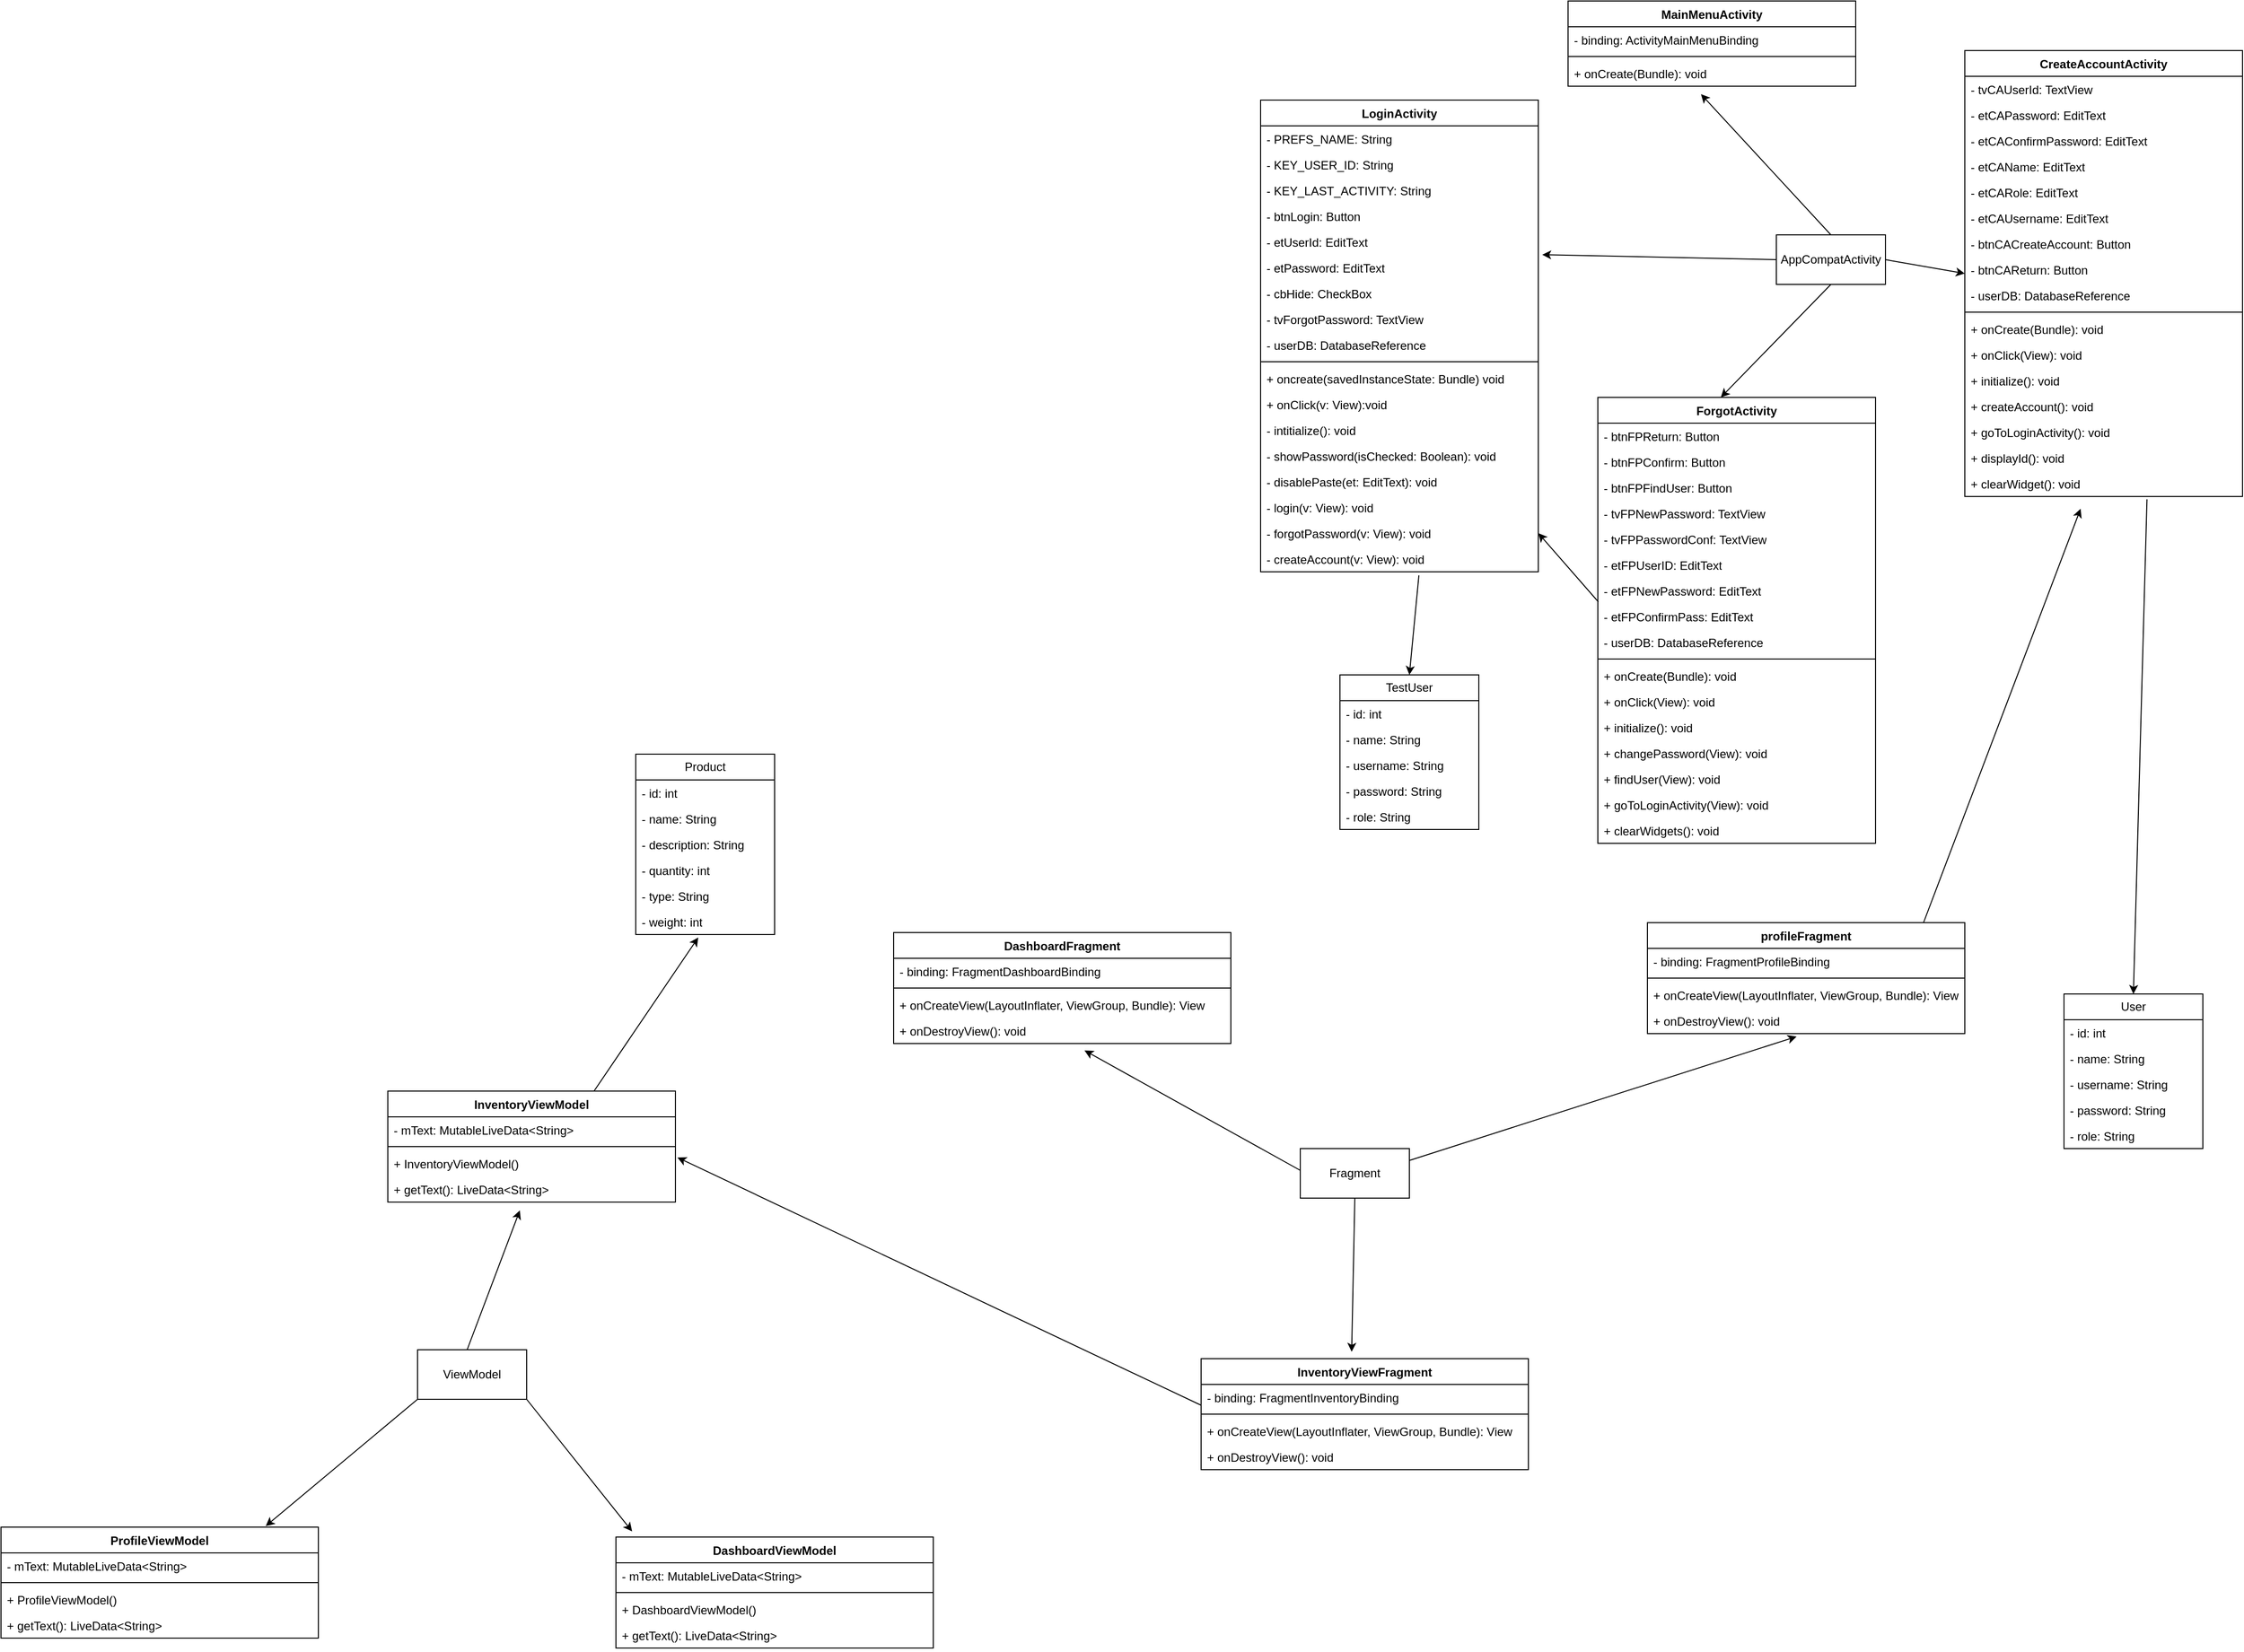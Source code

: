 <mxfile version="26.0.16">
  <diagram id="C5RBs43oDa-KdzZeNtuy" name="Page-1">
    <mxGraphModel dx="1249" dy="621" grid="1" gridSize="10" guides="1" tooltips="1" connect="1" arrows="1" fold="1" page="1" pageScale="1" pageWidth="1200" pageHeight="1920" math="0" shadow="0">
      <root>
        <mxCell id="WIyWlLk6GJQsqaUBKTNV-0" />
        <mxCell id="WIyWlLk6GJQsqaUBKTNV-1" parent="WIyWlLk6GJQsqaUBKTNV-0" />
        <mxCell id="klV92cDpAmeumW1_fcVy-0" value="LoginActivity" style="swimlane;fontStyle=1;align=center;verticalAlign=top;childLayout=stackLayout;horizontal=1;startSize=26;horizontalStack=0;resizeParent=1;resizeParentMax=0;resizeLast=0;collapsible=1;marginBottom=0;whiteSpace=wrap;html=1;" parent="WIyWlLk6GJQsqaUBKTNV-1" vertex="1">
          <mxGeometry x="1370" y="130" width="280" height="476" as="geometry" />
        </mxCell>
        <mxCell id="klV92cDpAmeumW1_fcVy-1" value="- PREFS_NAME: String" style="text;strokeColor=none;fillColor=none;align=left;verticalAlign=top;spacingLeft=4;spacingRight=4;overflow=hidden;rotatable=0;points=[[0,0.5],[1,0.5]];portConstraint=eastwest;whiteSpace=wrap;html=1;" parent="klV92cDpAmeumW1_fcVy-0" vertex="1">
          <mxGeometry y="26" width="280" height="26" as="geometry" />
        </mxCell>
        <mxCell id="klV92cDpAmeumW1_fcVy-5" value="- KEY_USER_ID: String" style="text;strokeColor=none;fillColor=none;align=left;verticalAlign=top;spacingLeft=4;spacingRight=4;overflow=hidden;rotatable=0;points=[[0,0.5],[1,0.5]];portConstraint=eastwest;whiteSpace=wrap;html=1;" parent="klV92cDpAmeumW1_fcVy-0" vertex="1">
          <mxGeometry y="52" width="280" height="26" as="geometry" />
        </mxCell>
        <mxCell id="klV92cDpAmeumW1_fcVy-6" value="- KEY_&lt;span style=&quot;color: rgba(0, 0, 0, 0); font-family: monospace; font-size: 0px; text-wrap-mode: nowrap;&quot;&gt;%3CmxGraphModel%3E%3Croot%3E%3CmxCell%20id%3D%220%22%2F%3E%3CmxCell%20id%3D%221%22%20parent%3D%220%22%2F%3E%3CmxCell%20id%3D%222%22%20value%3D%22-%20PREFS_NAME%3A%20String%22%20style%3D%22text%3BstrokeColor%3Dnone%3BfillColor%3Dnone%3Balign%3Dleft%3BverticalAlign%3Dtop%3BspacingLeft%3D4%3BspacingRight%3D4%3Boverflow%3Dhidden%3Brotatable%3D0%3Bpoints%3D%5B%5B0%2C0.5%5D%2C%5B1%2C0.5%5D%5D%3BportConstraint%3Deastwest%3BwhiteSpace%3Dwrap%3Bhtml%3D1%3B%22%20vertex%3D%221%22%20parent%3D%221%22%3E%3CmxGeometry%20x%3D%2240%22%20y%3D%2266%22%20width%3D%22160%22%20height%3D%2226%22%20as%3D%22geometry%22%2F%3E%3C%2FmxCell%3E%3C%2Froot%3E%3C%2FmxGraphModel%3E&lt;/span&gt;LAST_ACTIVITY: String" style="text;strokeColor=none;fillColor=none;align=left;verticalAlign=top;spacingLeft=4;spacingRight=4;overflow=hidden;rotatable=0;points=[[0,0.5],[1,0.5]];portConstraint=eastwest;whiteSpace=wrap;html=1;" parent="klV92cDpAmeumW1_fcVy-0" vertex="1">
          <mxGeometry y="78" width="280" height="26" as="geometry" />
        </mxCell>
        <mxCell id="klV92cDpAmeumW1_fcVy-7" value="- btnLogin: Button" style="text;strokeColor=none;fillColor=none;align=left;verticalAlign=top;spacingLeft=4;spacingRight=4;overflow=hidden;rotatable=0;points=[[0,0.5],[1,0.5]];portConstraint=eastwest;whiteSpace=wrap;html=1;" parent="klV92cDpAmeumW1_fcVy-0" vertex="1">
          <mxGeometry y="104" width="280" height="26" as="geometry" />
        </mxCell>
        <mxCell id="klV92cDpAmeumW1_fcVy-9" value="- etUserId: EditText" style="text;strokeColor=none;fillColor=none;align=left;verticalAlign=top;spacingLeft=4;spacingRight=4;overflow=hidden;rotatable=0;points=[[0,0.5],[1,0.5]];portConstraint=eastwest;whiteSpace=wrap;html=1;" parent="klV92cDpAmeumW1_fcVy-0" vertex="1">
          <mxGeometry y="130" width="280" height="26" as="geometry" />
        </mxCell>
        <mxCell id="klV92cDpAmeumW1_fcVy-10" value="- etPassword: EditText" style="text;strokeColor=none;fillColor=none;align=left;verticalAlign=top;spacingLeft=4;spacingRight=4;overflow=hidden;rotatable=0;points=[[0,0.5],[1,0.5]];portConstraint=eastwest;whiteSpace=wrap;html=1;" parent="klV92cDpAmeumW1_fcVy-0" vertex="1">
          <mxGeometry y="156" width="280" height="26" as="geometry" />
        </mxCell>
        <mxCell id="klV92cDpAmeumW1_fcVy-11" value="- cbHide: CheckBox&amp;nbsp;" style="text;strokeColor=none;fillColor=none;align=left;verticalAlign=top;spacingLeft=4;spacingRight=4;overflow=hidden;rotatable=0;points=[[0,0.5],[1,0.5]];portConstraint=eastwest;whiteSpace=wrap;html=1;" parent="klV92cDpAmeumW1_fcVy-0" vertex="1">
          <mxGeometry y="182" width="280" height="26" as="geometry" />
        </mxCell>
        <mxCell id="klV92cDpAmeumW1_fcVy-8" value="- tvForgotPassword: TextView" style="text;strokeColor=none;fillColor=none;align=left;verticalAlign=top;spacingLeft=4;spacingRight=4;overflow=hidden;rotatable=0;points=[[0,0.5],[1,0.5]];portConstraint=eastwest;whiteSpace=wrap;html=1;" parent="klV92cDpAmeumW1_fcVy-0" vertex="1">
          <mxGeometry y="208" width="280" height="26" as="geometry" />
        </mxCell>
        <mxCell id="klV92cDpAmeumW1_fcVy-13" value="- userDB: DatabaseReference" style="text;strokeColor=none;fillColor=none;align=left;verticalAlign=top;spacingLeft=4;spacingRight=4;overflow=hidden;rotatable=0;points=[[0,0.5],[1,0.5]];portConstraint=eastwest;whiteSpace=wrap;html=1;" parent="klV92cDpAmeumW1_fcVy-0" vertex="1">
          <mxGeometry y="234" width="280" height="26" as="geometry" />
        </mxCell>
        <mxCell id="klV92cDpAmeumW1_fcVy-2" value="" style="line;strokeWidth=1;fillColor=none;align=left;verticalAlign=middle;spacingTop=-1;spacingLeft=3;spacingRight=3;rotatable=0;labelPosition=right;points=[];portConstraint=eastwest;strokeColor=inherit;" parent="klV92cDpAmeumW1_fcVy-0" vertex="1">
          <mxGeometry y="260" width="280" height="8" as="geometry" />
        </mxCell>
        <mxCell id="klV92cDpAmeumW1_fcVy-12" value="+ oncreate(savedInstanceState: Bundle) void" style="text;strokeColor=none;fillColor=none;align=left;verticalAlign=top;spacingLeft=4;spacingRight=4;overflow=hidden;rotatable=0;points=[[0,0.5],[1,0.5]];portConstraint=eastwest;whiteSpace=wrap;html=1;" parent="klV92cDpAmeumW1_fcVy-0" vertex="1">
          <mxGeometry y="268" width="280" height="26" as="geometry" />
        </mxCell>
        <mxCell id="klV92cDpAmeumW1_fcVy-3" value="+ onClick(v: View):void" style="text;strokeColor=none;fillColor=none;align=left;verticalAlign=top;spacingLeft=4;spacingRight=4;overflow=hidden;rotatable=0;points=[[0,0.5],[1,0.5]];portConstraint=eastwest;whiteSpace=wrap;html=1;" parent="klV92cDpAmeumW1_fcVy-0" vertex="1">
          <mxGeometry y="294" width="280" height="26" as="geometry" />
        </mxCell>
        <mxCell id="klV92cDpAmeumW1_fcVy-14" value="- intitialize(): void" style="text;strokeColor=none;fillColor=none;align=left;verticalAlign=top;spacingLeft=4;spacingRight=4;overflow=hidden;rotatable=0;points=[[0,0.5],[1,0.5]];portConstraint=eastwest;whiteSpace=wrap;html=1;" parent="klV92cDpAmeumW1_fcVy-0" vertex="1">
          <mxGeometry y="320" width="280" height="26" as="geometry" />
        </mxCell>
        <mxCell id="klV92cDpAmeumW1_fcVy-15" value="- showPassword(isChecked: Boolean): void&lt;span style=&quot;color: rgba(0, 0, 0, 0); font-family: monospace; font-size: 0px; text-wrap-mode: nowrap;&quot;&gt;%3CmxGraphModel%3E%3Croot%3E%3CmxCell%20id%3D%220%22%2F%3E%3CmxCell%20id%3D%221%22%20parent%3D%220%22%2F%3E%3CmxCell%20id%3D%222%22%20value%3D%22-%20PREFS_NAME%3A%20String%22%20style%3D%22text%3BstrokeColor%3Dnone%3BfillColor%3Dnone%3Balign%3Dleft%3BverticalAlign%3Dtop%3BspacingLeft%3D4%3BspacingRight%3D4%3Boverflow%3Dhidden%3Brotatable%3D0%3Bpoints%3D%5B%5B0%2C0.5%5D%2C%5B1%2C0.5%5D%5D%3BportConstraint%3Deastwest%3BwhiteSpace%3Dwrap%3Bhtml%3D1%3B%22%20vertex%3D%221%22%20parent%3D%221%22%3E%3CmxGeometry%20x%3D%2240%22%20y%3D%2266%22%20width%3D%22160%22%20height%3D%2226%22%20as%3D%22geometry%22%2F%3E%3C%2FmxCell%3E%3C%2Froot%3E%3C%2FmxGraphModel%3E&lt;/span&gt;" style="text;strokeColor=none;fillColor=none;align=left;verticalAlign=top;spacingLeft=4;spacingRight=4;overflow=hidden;rotatable=0;points=[[0,0.5],[1,0.5]];portConstraint=eastwest;whiteSpace=wrap;html=1;" parent="klV92cDpAmeumW1_fcVy-0" vertex="1">
          <mxGeometry y="346" width="280" height="26" as="geometry" />
        </mxCell>
        <mxCell id="klV92cDpAmeumW1_fcVy-16" value="- disablePaste(et: EditText): void" style="text;strokeColor=none;fillColor=none;align=left;verticalAlign=top;spacingLeft=4;spacingRight=4;overflow=hidden;rotatable=0;points=[[0,0.5],[1,0.5]];portConstraint=eastwest;whiteSpace=wrap;html=1;" parent="klV92cDpAmeumW1_fcVy-0" vertex="1">
          <mxGeometry y="372" width="280" height="26" as="geometry" />
        </mxCell>
        <mxCell id="klV92cDpAmeumW1_fcVy-17" value="- login(v: View): void" style="text;strokeColor=none;fillColor=none;align=left;verticalAlign=top;spacingLeft=4;spacingRight=4;overflow=hidden;rotatable=0;points=[[0,0.5],[1,0.5]];portConstraint=eastwest;whiteSpace=wrap;html=1;" parent="klV92cDpAmeumW1_fcVy-0" vertex="1">
          <mxGeometry y="398" width="280" height="26" as="geometry" />
        </mxCell>
        <mxCell id="klV92cDpAmeumW1_fcVy-18" value="- forgotPassword(v: View): void" style="text;strokeColor=none;fillColor=none;align=left;verticalAlign=top;spacingLeft=4;spacingRight=4;overflow=hidden;rotatable=0;points=[[0,0.5],[1,0.5]];portConstraint=eastwest;whiteSpace=wrap;html=1;" parent="klV92cDpAmeumW1_fcVy-0" vertex="1">
          <mxGeometry y="424" width="280" height="26" as="geometry" />
        </mxCell>
        <mxCell id="klV92cDpAmeumW1_fcVy-19" value="- createAccount(v: View): void" style="text;strokeColor=none;fillColor=none;align=left;verticalAlign=top;spacingLeft=4;spacingRight=4;overflow=hidden;rotatable=0;points=[[0,0.5],[1,0.5]];portConstraint=eastwest;whiteSpace=wrap;html=1;" parent="klV92cDpAmeumW1_fcVy-0" vertex="1">
          <mxGeometry y="450" width="280" height="26" as="geometry" />
        </mxCell>
        <mxCell id="wmFDvt3OK687O--UDz1o-0" value="CreateAccountActivity" style="swimlane;fontStyle=1;align=center;verticalAlign=top;childLayout=stackLayout;horizontal=1;startSize=26;horizontalStack=0;resizeParent=1;resizeParentMax=0;resizeLast=0;collapsible=1;marginBottom=0;whiteSpace=wrap;html=1;" vertex="1" parent="WIyWlLk6GJQsqaUBKTNV-1">
          <mxGeometry x="2080" y="80" width="280" height="450" as="geometry" />
        </mxCell>
        <mxCell id="wmFDvt3OK687O--UDz1o-1" value="- tvCAUserId: TextView" style="text;strokeColor=none;fillColor=none;align=left;verticalAlign=top;spacingLeft=4;spacingRight=4;overflow=hidden;rotatable=0;points=[[0,0.5],[1,0.5]];portConstraint=eastwest;whiteSpace=wrap;html=1;" vertex="1" parent="wmFDvt3OK687O--UDz1o-0">
          <mxGeometry y="26" width="280" height="26" as="geometry" />
        </mxCell>
        <mxCell id="wmFDvt3OK687O--UDz1o-18" value="- etCAPassword: EditText" style="text;strokeColor=none;fillColor=none;align=left;verticalAlign=top;spacingLeft=4;spacingRight=4;overflow=hidden;rotatable=0;points=[[0,0.5],[1,0.5]];portConstraint=eastwest;whiteSpace=wrap;html=1;" vertex="1" parent="wmFDvt3OK687O--UDz1o-0">
          <mxGeometry y="52" width="280" height="26" as="geometry" />
        </mxCell>
        <mxCell id="wmFDvt3OK687O--UDz1o-21" value="- etCAConfirmPassword: EditText" style="text;strokeColor=none;fillColor=none;align=left;verticalAlign=top;spacingLeft=4;spacingRight=4;overflow=hidden;rotatable=0;points=[[0,0.5],[1,0.5]];portConstraint=eastwest;whiteSpace=wrap;html=1;" vertex="1" parent="wmFDvt3OK687O--UDz1o-0">
          <mxGeometry y="78" width="280" height="26" as="geometry" />
        </mxCell>
        <mxCell id="wmFDvt3OK687O--UDz1o-23" value="- etCAName: EditText" style="text;strokeColor=none;fillColor=none;align=left;verticalAlign=top;spacingLeft=4;spacingRight=4;overflow=hidden;rotatable=0;points=[[0,0.5],[1,0.5]];portConstraint=eastwest;whiteSpace=wrap;html=1;" vertex="1" parent="wmFDvt3OK687O--UDz1o-0">
          <mxGeometry y="104" width="280" height="26" as="geometry" />
        </mxCell>
        <mxCell id="wmFDvt3OK687O--UDz1o-24" value="- etCARole: EditText" style="text;strokeColor=none;fillColor=none;align=left;verticalAlign=top;spacingLeft=4;spacingRight=4;overflow=hidden;rotatable=0;points=[[0,0.5],[1,0.5]];portConstraint=eastwest;whiteSpace=wrap;html=1;" vertex="1" parent="wmFDvt3OK687O--UDz1o-0">
          <mxGeometry y="130" width="280" height="26" as="geometry" />
        </mxCell>
        <mxCell id="wmFDvt3OK687O--UDz1o-22" value="- etCAUsername: EditText" style="text;strokeColor=none;fillColor=none;align=left;verticalAlign=top;spacingLeft=4;spacingRight=4;overflow=hidden;rotatable=0;points=[[0,0.5],[1,0.5]];portConstraint=eastwest;whiteSpace=wrap;html=1;" vertex="1" parent="wmFDvt3OK687O--UDz1o-0">
          <mxGeometry y="156" width="280" height="26" as="geometry" />
        </mxCell>
        <mxCell id="wmFDvt3OK687O--UDz1o-20" value="- btnCACreateAccount: Button" style="text;strokeColor=none;fillColor=none;align=left;verticalAlign=top;spacingLeft=4;spacingRight=4;overflow=hidden;rotatable=0;points=[[0,0.5],[1,0.5]];portConstraint=eastwest;whiteSpace=wrap;html=1;" vertex="1" parent="wmFDvt3OK687O--UDz1o-0">
          <mxGeometry y="182" width="280" height="26" as="geometry" />
        </mxCell>
        <mxCell id="wmFDvt3OK687O--UDz1o-19" value="- btnCAReturn: Button" style="text;strokeColor=none;fillColor=none;align=left;verticalAlign=top;spacingLeft=4;spacingRight=4;overflow=hidden;rotatable=0;points=[[0,0.5],[1,0.5]];portConstraint=eastwest;whiteSpace=wrap;html=1;" vertex="1" parent="wmFDvt3OK687O--UDz1o-0">
          <mxGeometry y="208" width="280" height="26" as="geometry" />
        </mxCell>
        <mxCell id="wmFDvt3OK687O--UDz1o-4" value="- userDB: DatabaseReference" style="text;strokeColor=none;fillColor=none;align=left;verticalAlign=top;spacingLeft=4;spacingRight=4;overflow=hidden;rotatable=0;points=[[0,0.5],[1,0.5]];portConstraint=eastwest;whiteSpace=wrap;html=1;" vertex="1" parent="wmFDvt3OK687O--UDz1o-0">
          <mxGeometry y="234" width="280" height="26" as="geometry" />
        </mxCell>
        <mxCell id="wmFDvt3OK687O--UDz1o-2" value="" style="line;strokeWidth=1;fillColor=none;align=left;verticalAlign=middle;spacingTop=-1;spacingLeft=3;spacingRight=3;rotatable=0;labelPosition=right;points=[];portConstraint=eastwest;strokeColor=inherit;" vertex="1" parent="wmFDvt3OK687O--UDz1o-0">
          <mxGeometry y="260" width="280" height="8" as="geometry" />
        </mxCell>
        <mxCell id="wmFDvt3OK687O--UDz1o-3" value="+ onCreate(Bundle): void" style="text;strokeColor=none;fillColor=none;align=left;verticalAlign=top;spacingLeft=4;spacingRight=4;overflow=hidden;rotatable=0;points=[[0,0.5],[1,0.5]];portConstraint=eastwest;whiteSpace=wrap;html=1;" vertex="1" parent="wmFDvt3OK687O--UDz1o-0">
          <mxGeometry y="268" width="280" height="26" as="geometry" />
        </mxCell>
        <mxCell id="wmFDvt3OK687O--UDz1o-5" value="+ onClick(View): void" style="text;strokeColor=none;fillColor=none;align=left;verticalAlign=top;spacingLeft=4;spacingRight=4;overflow=hidden;rotatable=0;points=[[0,0.5],[1,0.5]];portConstraint=eastwest;whiteSpace=wrap;html=1;" vertex="1" parent="wmFDvt3OK687O--UDz1o-0">
          <mxGeometry y="294" width="280" height="26" as="geometry" />
        </mxCell>
        <mxCell id="wmFDvt3OK687O--UDz1o-7" value="+ initialize(): void" style="text;strokeColor=none;fillColor=none;align=left;verticalAlign=top;spacingLeft=4;spacingRight=4;overflow=hidden;rotatable=0;points=[[0,0.5],[1,0.5]];portConstraint=eastwest;whiteSpace=wrap;html=1;" vertex="1" parent="wmFDvt3OK687O--UDz1o-0">
          <mxGeometry y="320" width="280" height="26" as="geometry" />
        </mxCell>
        <mxCell id="wmFDvt3OK687O--UDz1o-8" value="+ createAccount(): void" style="text;strokeColor=none;fillColor=none;align=left;verticalAlign=top;spacingLeft=4;spacingRight=4;overflow=hidden;rotatable=0;points=[[0,0.5],[1,0.5]];portConstraint=eastwest;whiteSpace=wrap;html=1;" vertex="1" parent="wmFDvt3OK687O--UDz1o-0">
          <mxGeometry y="346" width="280" height="26" as="geometry" />
        </mxCell>
        <mxCell id="wmFDvt3OK687O--UDz1o-6" value="+ goToLoginActivity(): void" style="text;strokeColor=none;fillColor=none;align=left;verticalAlign=top;spacingLeft=4;spacingRight=4;overflow=hidden;rotatable=0;points=[[0,0.5],[1,0.5]];portConstraint=eastwest;whiteSpace=wrap;html=1;" vertex="1" parent="wmFDvt3OK687O--UDz1o-0">
          <mxGeometry y="372" width="280" height="26" as="geometry" />
        </mxCell>
        <mxCell id="wmFDvt3OK687O--UDz1o-25" value="+ displayId(): void " style="text;strokeColor=none;fillColor=none;align=left;verticalAlign=top;spacingLeft=4;spacingRight=4;overflow=hidden;rotatable=0;points=[[0,0.5],[1,0.5]];portConstraint=eastwest;whiteSpace=wrap;html=1;" vertex="1" parent="wmFDvt3OK687O--UDz1o-0">
          <mxGeometry y="398" width="280" height="26" as="geometry" />
        </mxCell>
        <mxCell id="wmFDvt3OK687O--UDz1o-26" value="+ clearWidget(): void" style="text;strokeColor=none;fillColor=none;align=left;verticalAlign=top;spacingLeft=4;spacingRight=4;overflow=hidden;rotatable=0;points=[[0,0.5],[1,0.5]];portConstraint=eastwest;whiteSpace=wrap;html=1;" vertex="1" parent="wmFDvt3OK687O--UDz1o-0">
          <mxGeometry y="424" width="280" height="26" as="geometry" />
        </mxCell>
        <mxCell id="wmFDvt3OK687O--UDz1o-9" value="ForgotActivity" style="swimlane;fontStyle=1;align=center;verticalAlign=top;childLayout=stackLayout;horizontal=1;startSize=26;horizontalStack=0;resizeParent=1;resizeParentMax=0;resizeLast=0;collapsible=1;marginBottom=0;whiteSpace=wrap;html=1;" vertex="1" parent="WIyWlLk6GJQsqaUBKTNV-1">
          <mxGeometry x="1710" y="430" width="280" height="450" as="geometry" />
        </mxCell>
        <mxCell id="wmFDvt3OK687O--UDz1o-10" value="- btnFPReturn: Button " style="text;strokeColor=none;fillColor=none;align=left;verticalAlign=top;spacingLeft=4;spacingRight=4;overflow=hidden;rotatable=0;points=[[0,0.5],[1,0.5]];portConstraint=eastwest;whiteSpace=wrap;html=1;" vertex="1" parent="wmFDvt3OK687O--UDz1o-9">
          <mxGeometry y="26" width="280" height="26" as="geometry" />
        </mxCell>
        <mxCell id="wmFDvt3OK687O--UDz1o-30" value="- btnFPConfirm: Button" style="text;strokeColor=none;fillColor=none;align=left;verticalAlign=top;spacingLeft=4;spacingRight=4;overflow=hidden;rotatable=0;points=[[0,0.5],[1,0.5]];portConstraint=eastwest;whiteSpace=wrap;html=1;" vertex="1" parent="wmFDvt3OK687O--UDz1o-9">
          <mxGeometry y="52" width="280" height="26" as="geometry" />
        </mxCell>
        <mxCell id="wmFDvt3OK687O--UDz1o-33" value="- btnFPFindUser: Button" style="text;strokeColor=none;fillColor=none;align=left;verticalAlign=top;spacingLeft=4;spacingRight=4;overflow=hidden;rotatable=0;points=[[0,0.5],[1,0.5]];portConstraint=eastwest;whiteSpace=wrap;html=1;" vertex="1" parent="wmFDvt3OK687O--UDz1o-9">
          <mxGeometry y="78" width="280" height="26" as="geometry" />
        </mxCell>
        <mxCell id="wmFDvt3OK687O--UDz1o-34" value="- tvFPNewPassword: TextView" style="text;strokeColor=none;fillColor=none;align=left;verticalAlign=top;spacingLeft=4;spacingRight=4;overflow=hidden;rotatable=0;points=[[0,0.5],[1,0.5]];portConstraint=eastwest;whiteSpace=wrap;html=1;" vertex="1" parent="wmFDvt3OK687O--UDz1o-9">
          <mxGeometry y="104" width="280" height="26" as="geometry" />
        </mxCell>
        <mxCell id="wmFDvt3OK687O--UDz1o-31" value="- tvFPPasswordConf: TextView" style="text;strokeColor=none;fillColor=none;align=left;verticalAlign=top;spacingLeft=4;spacingRight=4;overflow=hidden;rotatable=0;points=[[0,0.5],[1,0.5]];portConstraint=eastwest;whiteSpace=wrap;html=1;" vertex="1" parent="wmFDvt3OK687O--UDz1o-9">
          <mxGeometry y="130" width="280" height="26" as="geometry" />
        </mxCell>
        <mxCell id="wmFDvt3OK687O--UDz1o-32" value="- etFPUserID: EditText" style="text;strokeColor=none;fillColor=none;align=left;verticalAlign=top;spacingLeft=4;spacingRight=4;overflow=hidden;rotatable=0;points=[[0,0.5],[1,0.5]];portConstraint=eastwest;whiteSpace=wrap;html=1;" vertex="1" parent="wmFDvt3OK687O--UDz1o-9">
          <mxGeometry y="156" width="280" height="26" as="geometry" />
        </mxCell>
        <mxCell id="wmFDvt3OK687O--UDz1o-27" value="- etFPNewPassword: EditText" style="text;strokeColor=none;fillColor=none;align=left;verticalAlign=top;spacingLeft=4;spacingRight=4;overflow=hidden;rotatable=0;points=[[0,0.5],[1,0.5]];portConstraint=eastwest;whiteSpace=wrap;html=1;" vertex="1" parent="wmFDvt3OK687O--UDz1o-9">
          <mxGeometry y="182" width="280" height="26" as="geometry" />
        </mxCell>
        <mxCell id="wmFDvt3OK687O--UDz1o-28" value="- etFPConfirmPass: EditText" style="text;strokeColor=none;fillColor=none;align=left;verticalAlign=top;spacingLeft=4;spacingRight=4;overflow=hidden;rotatable=0;points=[[0,0.5],[1,0.5]];portConstraint=eastwest;whiteSpace=wrap;html=1;" vertex="1" parent="wmFDvt3OK687O--UDz1o-9">
          <mxGeometry y="208" width="280" height="26" as="geometry" />
        </mxCell>
        <mxCell id="wmFDvt3OK687O--UDz1o-13" value="- userDB: DatabaseReference" style="text;strokeColor=none;fillColor=none;align=left;verticalAlign=top;spacingLeft=4;spacingRight=4;overflow=hidden;rotatable=0;points=[[0,0.5],[1,0.5]];portConstraint=eastwest;whiteSpace=wrap;html=1;" vertex="1" parent="wmFDvt3OK687O--UDz1o-9">
          <mxGeometry y="234" width="280" height="26" as="geometry" />
        </mxCell>
        <mxCell id="wmFDvt3OK687O--UDz1o-11" value="" style="line;strokeWidth=1;fillColor=none;align=left;verticalAlign=middle;spacingTop=-1;spacingLeft=3;spacingRight=3;rotatable=0;labelPosition=right;points=[];portConstraint=eastwest;strokeColor=inherit;" vertex="1" parent="wmFDvt3OK687O--UDz1o-9">
          <mxGeometry y="260" width="280" height="8" as="geometry" />
        </mxCell>
        <mxCell id="wmFDvt3OK687O--UDz1o-12" value="+ onCreate(Bundle): void" style="text;strokeColor=none;fillColor=none;align=left;verticalAlign=top;spacingLeft=4;spacingRight=4;overflow=hidden;rotatable=0;points=[[0,0.5],[1,0.5]];portConstraint=eastwest;whiteSpace=wrap;html=1;" vertex="1" parent="wmFDvt3OK687O--UDz1o-9">
          <mxGeometry y="268" width="280" height="26" as="geometry" />
        </mxCell>
        <mxCell id="wmFDvt3OK687O--UDz1o-17" value="+ onClick(View): void" style="text;strokeColor=none;fillColor=none;align=left;verticalAlign=top;spacingLeft=4;spacingRight=4;overflow=hidden;rotatable=0;points=[[0,0.5],[1,0.5]];portConstraint=eastwest;whiteSpace=wrap;html=1;" vertex="1" parent="wmFDvt3OK687O--UDz1o-9">
          <mxGeometry y="294" width="280" height="26" as="geometry" />
        </mxCell>
        <mxCell id="wmFDvt3OK687O--UDz1o-16" value="+ initialize(): void" style="text;strokeColor=none;fillColor=none;align=left;verticalAlign=top;spacingLeft=4;spacingRight=4;overflow=hidden;rotatable=0;points=[[0,0.5],[1,0.5]];portConstraint=eastwest;whiteSpace=wrap;html=1;" vertex="1" parent="wmFDvt3OK687O--UDz1o-9">
          <mxGeometry y="320" width="280" height="26" as="geometry" />
        </mxCell>
        <mxCell id="wmFDvt3OK687O--UDz1o-15" value="+ changePassword(View): void" style="text;strokeColor=none;fillColor=none;align=left;verticalAlign=top;spacingLeft=4;spacingRight=4;overflow=hidden;rotatable=0;points=[[0,0.5],[1,0.5]];portConstraint=eastwest;whiteSpace=wrap;html=1;" vertex="1" parent="wmFDvt3OK687O--UDz1o-9">
          <mxGeometry y="346" width="280" height="26" as="geometry" />
        </mxCell>
        <mxCell id="wmFDvt3OK687O--UDz1o-14" value="+ findUser(View): void" style="text;strokeColor=none;fillColor=none;align=left;verticalAlign=top;spacingLeft=4;spacingRight=4;overflow=hidden;rotatable=0;points=[[0,0.5],[1,0.5]];portConstraint=eastwest;whiteSpace=wrap;html=1;" vertex="1" parent="wmFDvt3OK687O--UDz1o-9">
          <mxGeometry y="372" width="280" height="26" as="geometry" />
        </mxCell>
        <mxCell id="wmFDvt3OK687O--UDz1o-29" value="+ goToLoginActivity(View): void" style="text;strokeColor=none;fillColor=none;align=left;verticalAlign=top;spacingLeft=4;spacingRight=4;overflow=hidden;rotatable=0;points=[[0,0.5],[1,0.5]];portConstraint=eastwest;whiteSpace=wrap;html=1;" vertex="1" parent="wmFDvt3OK687O--UDz1o-9">
          <mxGeometry y="398" width="280" height="26" as="geometry" />
        </mxCell>
        <mxCell id="wmFDvt3OK687O--UDz1o-35" value="+ clearWidgets(): void" style="text;strokeColor=none;fillColor=none;align=left;verticalAlign=top;spacingLeft=4;spacingRight=4;overflow=hidden;rotatable=0;points=[[0,0.5],[1,0.5]];portConstraint=eastwest;whiteSpace=wrap;html=1;" vertex="1" parent="wmFDvt3OK687O--UDz1o-9">
          <mxGeometry y="424" width="280" height="26" as="geometry" />
        </mxCell>
        <mxCell id="wmFDvt3OK687O--UDz1o-36" value="MainMenuActivity" style="swimlane;fontStyle=1;align=center;verticalAlign=top;childLayout=stackLayout;horizontal=1;startSize=26;horizontalStack=0;resizeParent=1;resizeParentMax=0;resizeLast=0;collapsible=1;marginBottom=0;whiteSpace=wrap;html=1;" vertex="1" parent="WIyWlLk6GJQsqaUBKTNV-1">
          <mxGeometry x="1680" y="30" width="290" height="86" as="geometry" />
        </mxCell>
        <mxCell id="wmFDvt3OK687O--UDz1o-37" value="- binding: ActivityMainMenuBinding" style="text;strokeColor=none;fillColor=none;align=left;verticalAlign=top;spacingLeft=4;spacingRight=4;overflow=hidden;rotatable=0;points=[[0,0.5],[1,0.5]];portConstraint=eastwest;whiteSpace=wrap;html=1;" vertex="1" parent="wmFDvt3OK687O--UDz1o-36">
          <mxGeometry y="26" width="290" height="26" as="geometry" />
        </mxCell>
        <mxCell id="wmFDvt3OK687O--UDz1o-38" value="" style="line;strokeWidth=1;fillColor=none;align=left;verticalAlign=middle;spacingTop=-1;spacingLeft=3;spacingRight=3;rotatable=0;labelPosition=right;points=[];portConstraint=eastwest;strokeColor=inherit;" vertex="1" parent="wmFDvt3OK687O--UDz1o-36">
          <mxGeometry y="52" width="290" height="8" as="geometry" />
        </mxCell>
        <mxCell id="wmFDvt3OK687O--UDz1o-39" value="+ onCreate(Bundle): void" style="text;strokeColor=none;fillColor=none;align=left;verticalAlign=top;spacingLeft=4;spacingRight=4;overflow=hidden;rotatable=0;points=[[0,0.5],[1,0.5]];portConstraint=eastwest;whiteSpace=wrap;html=1;" vertex="1" parent="wmFDvt3OK687O--UDz1o-36">
          <mxGeometry y="60" width="290" height="26" as="geometry" />
        </mxCell>
        <mxCell id="wmFDvt3OK687O--UDz1o-40" value="profileFragment" style="swimlane;fontStyle=1;align=center;verticalAlign=top;childLayout=stackLayout;horizontal=1;startSize=26;horizontalStack=0;resizeParent=1;resizeParentMax=0;resizeLast=0;collapsible=1;marginBottom=0;whiteSpace=wrap;html=1;" vertex="1" parent="WIyWlLk6GJQsqaUBKTNV-1">
          <mxGeometry x="1760" y="960" width="320" height="112" as="geometry" />
        </mxCell>
        <mxCell id="wmFDvt3OK687O--UDz1o-41" value="- binding: FragmentProfileBinding" style="text;strokeColor=none;fillColor=none;align=left;verticalAlign=top;spacingLeft=4;spacingRight=4;overflow=hidden;rotatable=0;points=[[0,0.5],[1,0.5]];portConstraint=eastwest;whiteSpace=wrap;html=1;" vertex="1" parent="wmFDvt3OK687O--UDz1o-40">
          <mxGeometry y="26" width="320" height="26" as="geometry" />
        </mxCell>
        <mxCell id="wmFDvt3OK687O--UDz1o-42" value="" style="line;strokeWidth=1;fillColor=none;align=left;verticalAlign=middle;spacingTop=-1;spacingLeft=3;spacingRight=3;rotatable=0;labelPosition=right;points=[];portConstraint=eastwest;strokeColor=inherit;" vertex="1" parent="wmFDvt3OK687O--UDz1o-40">
          <mxGeometry y="52" width="320" height="8" as="geometry" />
        </mxCell>
        <mxCell id="wmFDvt3OK687O--UDz1o-43" value="+ onCreateView(LayoutInflater, ViewGroup, Bundle): View" style="text;strokeColor=none;fillColor=none;align=left;verticalAlign=top;spacingLeft=4;spacingRight=4;overflow=hidden;rotatable=0;points=[[0,0.5],[1,0.5]];portConstraint=eastwest;whiteSpace=wrap;html=1;" vertex="1" parent="wmFDvt3OK687O--UDz1o-40">
          <mxGeometry y="60" width="320" height="26" as="geometry" />
        </mxCell>
        <mxCell id="wmFDvt3OK687O--UDz1o-44" value="+ onDestroyView(): void" style="text;strokeColor=none;fillColor=none;align=left;verticalAlign=top;spacingLeft=4;spacingRight=4;overflow=hidden;rotatable=0;points=[[0,0.5],[1,0.5]];portConstraint=eastwest;whiteSpace=wrap;html=1;" vertex="1" parent="wmFDvt3OK687O--UDz1o-40">
          <mxGeometry y="86" width="320" height="26" as="geometry" />
        </mxCell>
        <mxCell id="wmFDvt3OK687O--UDz1o-45" value="ProfileViewModel" style="swimlane;fontStyle=1;align=center;verticalAlign=top;childLayout=stackLayout;horizontal=1;startSize=26;horizontalStack=0;resizeParent=1;resizeParentMax=0;resizeLast=0;collapsible=1;marginBottom=0;whiteSpace=wrap;html=1;" vertex="1" parent="WIyWlLk6GJQsqaUBKTNV-1">
          <mxGeometry x="100" y="1570" width="320" height="112" as="geometry" />
        </mxCell>
        <mxCell id="wmFDvt3OK687O--UDz1o-46" value="- mText: MutableLiveData&amp;lt;String&amp;gt;" style="text;strokeColor=none;fillColor=none;align=left;verticalAlign=top;spacingLeft=4;spacingRight=4;overflow=hidden;rotatable=0;points=[[0,0.5],[1,0.5]];portConstraint=eastwest;whiteSpace=wrap;html=1;" vertex="1" parent="wmFDvt3OK687O--UDz1o-45">
          <mxGeometry y="26" width="320" height="26" as="geometry" />
        </mxCell>
        <mxCell id="wmFDvt3OK687O--UDz1o-47" value="" style="line;strokeWidth=1;fillColor=none;align=left;verticalAlign=middle;spacingTop=-1;spacingLeft=3;spacingRight=3;rotatable=0;labelPosition=right;points=[];portConstraint=eastwest;strokeColor=inherit;" vertex="1" parent="wmFDvt3OK687O--UDz1o-45">
          <mxGeometry y="52" width="320" height="8" as="geometry" />
        </mxCell>
        <mxCell id="wmFDvt3OK687O--UDz1o-49" value="+ ProfileViewModel()" style="text;strokeColor=none;fillColor=none;align=left;verticalAlign=top;spacingLeft=4;spacingRight=4;overflow=hidden;rotatable=0;points=[[0,0.5],[1,0.5]];portConstraint=eastwest;whiteSpace=wrap;html=1;" vertex="1" parent="wmFDvt3OK687O--UDz1o-45">
          <mxGeometry y="60" width="320" height="26" as="geometry" />
        </mxCell>
        <mxCell id="wmFDvt3OK687O--UDz1o-48" value="+ getText(): LiveData&amp;lt;String&amp;gt; " style="text;strokeColor=none;fillColor=none;align=left;verticalAlign=top;spacingLeft=4;spacingRight=4;overflow=hidden;rotatable=0;points=[[0,0.5],[1,0.5]];portConstraint=eastwest;whiteSpace=wrap;html=1;" vertex="1" parent="wmFDvt3OK687O--UDz1o-45">
          <mxGeometry y="86" width="320" height="26" as="geometry" />
        </mxCell>
        <mxCell id="wmFDvt3OK687O--UDz1o-50" value="InventoryViewFragment" style="swimlane;fontStyle=1;align=center;verticalAlign=top;childLayout=stackLayout;horizontal=1;startSize=26;horizontalStack=0;resizeParent=1;resizeParentMax=0;resizeLast=0;collapsible=1;marginBottom=0;whiteSpace=wrap;html=1;" vertex="1" parent="WIyWlLk6GJQsqaUBKTNV-1">
          <mxGeometry x="1310" y="1400" width="330" height="112" as="geometry" />
        </mxCell>
        <mxCell id="wmFDvt3OK687O--UDz1o-51" value="- binding: FragmentInventoryBinding" style="text;strokeColor=none;fillColor=none;align=left;verticalAlign=top;spacingLeft=4;spacingRight=4;overflow=hidden;rotatable=0;points=[[0,0.5],[1,0.5]];portConstraint=eastwest;whiteSpace=wrap;html=1;" vertex="1" parent="wmFDvt3OK687O--UDz1o-50">
          <mxGeometry y="26" width="330" height="26" as="geometry" />
        </mxCell>
        <mxCell id="wmFDvt3OK687O--UDz1o-52" value="" style="line;strokeWidth=1;fillColor=none;align=left;verticalAlign=middle;spacingTop=-1;spacingLeft=3;spacingRight=3;rotatable=0;labelPosition=right;points=[];portConstraint=eastwest;strokeColor=inherit;" vertex="1" parent="wmFDvt3OK687O--UDz1o-50">
          <mxGeometry y="52" width="330" height="8" as="geometry" />
        </mxCell>
        <mxCell id="wmFDvt3OK687O--UDz1o-53" value="+ onCreateView(LayoutInflater, ViewGroup, Bundle): View" style="text;strokeColor=none;fillColor=none;align=left;verticalAlign=top;spacingLeft=4;spacingRight=4;overflow=hidden;rotatable=0;points=[[0,0.5],[1,0.5]];portConstraint=eastwest;whiteSpace=wrap;html=1;" vertex="1" parent="wmFDvt3OK687O--UDz1o-50">
          <mxGeometry y="60" width="330" height="26" as="geometry" />
        </mxCell>
        <mxCell id="wmFDvt3OK687O--UDz1o-59" value="+ onDestroyView(): void" style="text;strokeColor=none;fillColor=none;align=left;verticalAlign=top;spacingLeft=4;spacingRight=4;overflow=hidden;rotatable=0;points=[[0,0.5],[1,0.5]];portConstraint=eastwest;whiteSpace=wrap;html=1;" vertex="1" parent="wmFDvt3OK687O--UDz1o-50">
          <mxGeometry y="86" width="330" height="26" as="geometry" />
        </mxCell>
        <mxCell id="wmFDvt3OK687O--UDz1o-54" value="InventoryViewModel" style="swimlane;fontStyle=1;align=center;verticalAlign=top;childLayout=stackLayout;horizontal=1;startSize=26;horizontalStack=0;resizeParent=1;resizeParentMax=0;resizeLast=0;collapsible=1;marginBottom=0;whiteSpace=wrap;html=1;" vertex="1" parent="WIyWlLk6GJQsqaUBKTNV-1">
          <mxGeometry x="490" y="1130" width="290" height="112" as="geometry" />
        </mxCell>
        <mxCell id="wmFDvt3OK687O--UDz1o-55" value="- mText: MutableLiveData&amp;lt;String&amp;gt; " style="text;strokeColor=none;fillColor=none;align=left;verticalAlign=top;spacingLeft=4;spacingRight=4;overflow=hidden;rotatable=0;points=[[0,0.5],[1,0.5]];portConstraint=eastwest;whiteSpace=wrap;html=1;" vertex="1" parent="wmFDvt3OK687O--UDz1o-54">
          <mxGeometry y="26" width="290" height="26" as="geometry" />
        </mxCell>
        <mxCell id="wmFDvt3OK687O--UDz1o-56" value="" style="line;strokeWidth=1;fillColor=none;align=left;verticalAlign=middle;spacingTop=-1;spacingLeft=3;spacingRight=3;rotatable=0;labelPosition=right;points=[];portConstraint=eastwest;strokeColor=inherit;" vertex="1" parent="wmFDvt3OK687O--UDz1o-54">
          <mxGeometry y="52" width="290" height="8" as="geometry" />
        </mxCell>
        <mxCell id="wmFDvt3OK687O--UDz1o-57" value="+ InventoryViewModel()" style="text;strokeColor=none;fillColor=none;align=left;verticalAlign=top;spacingLeft=4;spacingRight=4;overflow=hidden;rotatable=0;points=[[0,0.5],[1,0.5]];portConstraint=eastwest;whiteSpace=wrap;html=1;" vertex="1" parent="wmFDvt3OK687O--UDz1o-54">
          <mxGeometry y="60" width="290" height="26" as="geometry" />
        </mxCell>
        <mxCell id="wmFDvt3OK687O--UDz1o-58" value="+ getText(): LiveData&amp;lt;String&amp;gt;" style="text;strokeColor=none;fillColor=none;align=left;verticalAlign=top;spacingLeft=4;spacingRight=4;overflow=hidden;rotatable=0;points=[[0,0.5],[1,0.5]];portConstraint=eastwest;whiteSpace=wrap;html=1;" vertex="1" parent="wmFDvt3OK687O--UDz1o-54">
          <mxGeometry y="86" width="290" height="26" as="geometry" />
        </mxCell>
        <mxCell id="wmFDvt3OK687O--UDz1o-60" value="DashboardFragment" style="swimlane;fontStyle=1;align=center;verticalAlign=top;childLayout=stackLayout;horizontal=1;startSize=26;horizontalStack=0;resizeParent=1;resizeParentMax=0;resizeLast=0;collapsible=1;marginBottom=0;whiteSpace=wrap;html=1;" vertex="1" parent="WIyWlLk6GJQsqaUBKTNV-1">
          <mxGeometry x="1000" y="970" width="340" height="112" as="geometry" />
        </mxCell>
        <mxCell id="wmFDvt3OK687O--UDz1o-61" value="- binding: FragmentDashboardBinding " style="text;strokeColor=none;fillColor=none;align=left;verticalAlign=top;spacingLeft=4;spacingRight=4;overflow=hidden;rotatable=0;points=[[0,0.5],[1,0.5]];portConstraint=eastwest;whiteSpace=wrap;html=1;" vertex="1" parent="wmFDvt3OK687O--UDz1o-60">
          <mxGeometry y="26" width="340" height="26" as="geometry" />
        </mxCell>
        <mxCell id="wmFDvt3OK687O--UDz1o-62" value="" style="line;strokeWidth=1;fillColor=none;align=left;verticalAlign=middle;spacingTop=-1;spacingLeft=3;spacingRight=3;rotatable=0;labelPosition=right;points=[];portConstraint=eastwest;strokeColor=inherit;" vertex="1" parent="wmFDvt3OK687O--UDz1o-60">
          <mxGeometry y="52" width="340" height="8" as="geometry" />
        </mxCell>
        <mxCell id="wmFDvt3OK687O--UDz1o-69" value="+ onCreateView(LayoutInflater, ViewGroup, Bundle): View" style="text;strokeColor=none;fillColor=none;align=left;verticalAlign=top;spacingLeft=4;spacingRight=4;overflow=hidden;rotatable=0;points=[[0,0.5],[1,0.5]];portConstraint=eastwest;whiteSpace=wrap;html=1;" vertex="1" parent="wmFDvt3OK687O--UDz1o-60">
          <mxGeometry y="60" width="340" height="26" as="geometry" />
        </mxCell>
        <mxCell id="wmFDvt3OK687O--UDz1o-63" value="+ onDestroyView(): void" style="text;strokeColor=none;fillColor=none;align=left;verticalAlign=top;spacingLeft=4;spacingRight=4;overflow=hidden;rotatable=0;points=[[0,0.5],[1,0.5]];portConstraint=eastwest;whiteSpace=wrap;html=1;" vertex="1" parent="wmFDvt3OK687O--UDz1o-60">
          <mxGeometry y="86" width="340" height="26" as="geometry" />
        </mxCell>
        <mxCell id="wmFDvt3OK687O--UDz1o-64" value="DashboardViewModel" style="swimlane;fontStyle=1;align=center;verticalAlign=top;childLayout=stackLayout;horizontal=1;startSize=26;horizontalStack=0;resizeParent=1;resizeParentMax=0;resizeLast=0;collapsible=1;marginBottom=0;whiteSpace=wrap;html=1;" vertex="1" parent="WIyWlLk6GJQsqaUBKTNV-1">
          <mxGeometry x="720" y="1580" width="320" height="112" as="geometry" />
        </mxCell>
        <mxCell id="wmFDvt3OK687O--UDz1o-65" value="- mText: MutableLiveData&amp;lt;String&amp;gt;" style="text;strokeColor=none;fillColor=none;align=left;verticalAlign=top;spacingLeft=4;spacingRight=4;overflow=hidden;rotatable=0;points=[[0,0.5],[1,0.5]];portConstraint=eastwest;whiteSpace=wrap;html=1;" vertex="1" parent="wmFDvt3OK687O--UDz1o-64">
          <mxGeometry y="26" width="320" height="26" as="geometry" />
        </mxCell>
        <mxCell id="wmFDvt3OK687O--UDz1o-66" value="" style="line;strokeWidth=1;fillColor=none;align=left;verticalAlign=middle;spacingTop=-1;spacingLeft=3;spacingRight=3;rotatable=0;labelPosition=right;points=[];portConstraint=eastwest;strokeColor=inherit;" vertex="1" parent="wmFDvt3OK687O--UDz1o-64">
          <mxGeometry y="52" width="320" height="8" as="geometry" />
        </mxCell>
        <mxCell id="wmFDvt3OK687O--UDz1o-67" value="+ DashboardViewModel()" style="text;strokeColor=none;fillColor=none;align=left;verticalAlign=top;spacingLeft=4;spacingRight=4;overflow=hidden;rotatable=0;points=[[0,0.5],[1,0.5]];portConstraint=eastwest;whiteSpace=wrap;html=1;" vertex="1" parent="wmFDvt3OK687O--UDz1o-64">
          <mxGeometry y="60" width="320" height="26" as="geometry" />
        </mxCell>
        <mxCell id="wmFDvt3OK687O--UDz1o-68" value="+ getText(): LiveData&amp;lt;String&amp;gt;" style="text;strokeColor=none;fillColor=none;align=left;verticalAlign=top;spacingLeft=4;spacingRight=4;overflow=hidden;rotatable=0;points=[[0,0.5],[1,0.5]];portConstraint=eastwest;whiteSpace=wrap;html=1;" vertex="1" parent="wmFDvt3OK687O--UDz1o-64">
          <mxGeometry y="86" width="320" height="26" as="geometry" />
        </mxCell>
        <mxCell id="wmFDvt3OK687O--UDz1o-70" value="Fragment" style="html=1;whiteSpace=wrap;" vertex="1" parent="WIyWlLk6GJQsqaUBKTNV-1">
          <mxGeometry x="1410" y="1188" width="110" height="50" as="geometry" />
        </mxCell>
        <mxCell id="wmFDvt3OK687O--UDz1o-73" value="" style="endArrow=classic;html=1;rounded=0;entryX=0.47;entryY=1.115;entryDx=0;entryDy=0;entryPerimeter=0;" edge="1" parent="WIyWlLk6GJQsqaUBKTNV-1" target="wmFDvt3OK687O--UDz1o-44">
          <mxGeometry width="50" height="50" relative="1" as="geometry">
            <mxPoint x="1520" y="1200" as="sourcePoint" />
            <mxPoint x="1570" y="1150" as="targetPoint" />
          </mxGeometry>
        </mxCell>
        <mxCell id="wmFDvt3OK687O--UDz1o-74" value="" style="endArrow=classic;html=1;rounded=0;entryX=0.566;entryY=1.269;entryDx=0;entryDy=0;entryPerimeter=0;" edge="1" parent="WIyWlLk6GJQsqaUBKTNV-1" target="wmFDvt3OK687O--UDz1o-63">
          <mxGeometry width="50" height="50" relative="1" as="geometry">
            <mxPoint x="1410" y="1210" as="sourcePoint" />
            <mxPoint x="1650" y="1095" as="targetPoint" />
          </mxGeometry>
        </mxCell>
        <mxCell id="wmFDvt3OK687O--UDz1o-75" value="" style="endArrow=classic;html=1;rounded=0;entryX=0.46;entryY=-0.062;entryDx=0;entryDy=0;entryPerimeter=0;exitX=0.5;exitY=1;exitDx=0;exitDy=0;" edge="1" parent="WIyWlLk6GJQsqaUBKTNV-1" source="wmFDvt3OK687O--UDz1o-70" target="wmFDvt3OK687O--UDz1o-50">
          <mxGeometry width="50" height="50" relative="1" as="geometry">
            <mxPoint x="1540" y="1220" as="sourcePoint" />
            <mxPoint x="1780" y="1105" as="targetPoint" />
          </mxGeometry>
        </mxCell>
        <mxCell id="wmFDvt3OK687O--UDz1o-76" value="ViewModel" style="html=1;whiteSpace=wrap;" vertex="1" parent="WIyWlLk6GJQsqaUBKTNV-1">
          <mxGeometry x="520" y="1391" width="110" height="50" as="geometry" />
        </mxCell>
        <mxCell id="wmFDvt3OK687O--UDz1o-77" value="" style="endArrow=classic;html=1;rounded=0;entryX=0.459;entryY=1.321;entryDx=0;entryDy=0;entryPerimeter=0;" edge="1" parent="WIyWlLk6GJQsqaUBKTNV-1" target="wmFDvt3OK687O--UDz1o-58">
          <mxGeometry width="50" height="50" relative="1" as="geometry">
            <mxPoint x="570" y="1391" as="sourcePoint" />
            <mxPoint x="810" y="1276" as="targetPoint" />
          </mxGeometry>
        </mxCell>
        <mxCell id="wmFDvt3OK687O--UDz1o-78" value="" style="endArrow=classic;html=1;rounded=0;exitX=0;exitY=1;exitDx=0;exitDy=0;entryX=0.834;entryY=-0.009;entryDx=0;entryDy=0;entryPerimeter=0;" edge="1" parent="WIyWlLk6GJQsqaUBKTNV-1" source="wmFDvt3OK687O--UDz1o-76" target="wmFDvt3OK687O--UDz1o-45">
          <mxGeometry width="50" height="50" relative="1" as="geometry">
            <mxPoint x="360" y="1360" as="sourcePoint" />
            <mxPoint x="410" y="1310" as="targetPoint" />
          </mxGeometry>
        </mxCell>
        <mxCell id="wmFDvt3OK687O--UDz1o-79" value="" style="endArrow=classic;html=1;rounded=0;exitX=1;exitY=1;exitDx=0;exitDy=0;entryX=0.051;entryY=-0.051;entryDx=0;entryDy=0;entryPerimeter=0;" edge="1" parent="WIyWlLk6GJQsqaUBKTNV-1" source="wmFDvt3OK687O--UDz1o-76" target="wmFDvt3OK687O--UDz1o-64">
          <mxGeometry width="50" height="50" relative="1" as="geometry">
            <mxPoint x="530" y="1451" as="sourcePoint" />
            <mxPoint x="377" y="1579" as="targetPoint" />
          </mxGeometry>
        </mxCell>
        <mxCell id="wmFDvt3OK687O--UDz1o-80" value="AppCompatActivity" style="html=1;whiteSpace=wrap;" vertex="1" parent="WIyWlLk6GJQsqaUBKTNV-1">
          <mxGeometry x="1890" y="266" width="110" height="50" as="geometry" />
        </mxCell>
        <mxCell id="wmFDvt3OK687O--UDz1o-81" value="" style="endArrow=classic;html=1;rounded=0;exitX=0.5;exitY=0;exitDx=0;exitDy=0;entryX=0.462;entryY=1.308;entryDx=0;entryDy=0;entryPerimeter=0;" edge="1" parent="WIyWlLk6GJQsqaUBKTNV-1" source="wmFDvt3OK687O--UDz1o-80" target="wmFDvt3OK687O--UDz1o-39">
          <mxGeometry width="50" height="50" relative="1" as="geometry">
            <mxPoint x="2020" y="130" as="sourcePoint" />
            <mxPoint x="1846" y="128" as="targetPoint" />
          </mxGeometry>
        </mxCell>
        <mxCell id="wmFDvt3OK687O--UDz1o-82" value="" style="endArrow=classic;html=1;rounded=0;exitX=1;exitY=0.5;exitDx=0;exitDy=0;entryX=0;entryY=0.5;entryDx=0;entryDy=0;" edge="1" parent="WIyWlLk6GJQsqaUBKTNV-1" source="wmFDvt3OK687O--UDz1o-80" target="wmFDvt3OK687O--UDz1o-0">
          <mxGeometry width="50" height="50" relative="1" as="geometry">
            <mxPoint x="2020" y="130" as="sourcePoint" />
            <mxPoint x="2070" y="80" as="targetPoint" />
          </mxGeometry>
        </mxCell>
        <mxCell id="wmFDvt3OK687O--UDz1o-83" value="" style="endArrow=classic;html=1;rounded=0;exitX=0.5;exitY=1;exitDx=0;exitDy=0;entryX=0.443;entryY=0;entryDx=0;entryDy=0;entryPerimeter=0;" edge="1" parent="WIyWlLk6GJQsqaUBKTNV-1" source="wmFDvt3OK687O--UDz1o-80" target="wmFDvt3OK687O--UDz1o-9">
          <mxGeometry width="50" height="50" relative="1" as="geometry">
            <mxPoint x="2020" y="130" as="sourcePoint" />
            <mxPoint x="2070" y="80" as="targetPoint" />
          </mxGeometry>
        </mxCell>
        <mxCell id="wmFDvt3OK687O--UDz1o-84" value="" style="endArrow=classic;html=1;rounded=0;exitX=0;exitY=0.5;exitDx=0;exitDy=0;entryX=1.014;entryY=0;entryDx=0;entryDy=0;entryPerimeter=0;" edge="1" parent="WIyWlLk6GJQsqaUBKTNV-1" source="wmFDvt3OK687O--UDz1o-80" target="klV92cDpAmeumW1_fcVy-10">
          <mxGeometry width="50" height="50" relative="1" as="geometry">
            <mxPoint x="2020" y="130" as="sourcePoint" />
            <mxPoint x="2070" y="80" as="targetPoint" />
          </mxGeometry>
        </mxCell>
        <mxCell id="wmFDvt3OK687O--UDz1o-85" value="Product " style="swimlane;fontStyle=0;childLayout=stackLayout;horizontal=1;startSize=26;fillColor=none;horizontalStack=0;resizeParent=1;resizeParentMax=0;resizeLast=0;collapsible=1;marginBottom=0;whiteSpace=wrap;html=1;" vertex="1" parent="WIyWlLk6GJQsqaUBKTNV-1">
          <mxGeometry x="740" y="790" width="140" height="182" as="geometry" />
        </mxCell>
        <mxCell id="wmFDvt3OK687O--UDz1o-86" value="- id: int" style="text;strokeColor=none;fillColor=none;align=left;verticalAlign=top;spacingLeft=4;spacingRight=4;overflow=hidden;rotatable=0;points=[[0,0.5],[1,0.5]];portConstraint=eastwest;whiteSpace=wrap;html=1;" vertex="1" parent="wmFDvt3OK687O--UDz1o-85">
          <mxGeometry y="26" width="140" height="26" as="geometry" />
        </mxCell>
        <mxCell id="wmFDvt3OK687O--UDz1o-89" value="- name: String" style="text;strokeColor=none;fillColor=none;align=left;verticalAlign=top;spacingLeft=4;spacingRight=4;overflow=hidden;rotatable=0;points=[[0,0.5],[1,0.5]];portConstraint=eastwest;whiteSpace=wrap;html=1;" vertex="1" parent="wmFDvt3OK687O--UDz1o-85">
          <mxGeometry y="52" width="140" height="26" as="geometry" />
        </mxCell>
        <mxCell id="wmFDvt3OK687O--UDz1o-90" value="- description: String " style="text;strokeColor=none;fillColor=none;align=left;verticalAlign=top;spacingLeft=4;spacingRight=4;overflow=hidden;rotatable=0;points=[[0,0.5],[1,0.5]];portConstraint=eastwest;whiteSpace=wrap;html=1;" vertex="1" parent="wmFDvt3OK687O--UDz1o-85">
          <mxGeometry y="78" width="140" height="26" as="geometry" />
        </mxCell>
        <mxCell id="wmFDvt3OK687O--UDz1o-91" value="- quantity: int" style="text;strokeColor=none;fillColor=none;align=left;verticalAlign=top;spacingLeft=4;spacingRight=4;overflow=hidden;rotatable=0;points=[[0,0.5],[1,0.5]];portConstraint=eastwest;whiteSpace=wrap;html=1;" vertex="1" parent="wmFDvt3OK687O--UDz1o-85">
          <mxGeometry y="104" width="140" height="26" as="geometry" />
        </mxCell>
        <mxCell id="wmFDvt3OK687O--UDz1o-87" value="- type: String" style="text;strokeColor=none;fillColor=none;align=left;verticalAlign=top;spacingLeft=4;spacingRight=4;overflow=hidden;rotatable=0;points=[[0,0.5],[1,0.5]];portConstraint=eastwest;whiteSpace=wrap;html=1;" vertex="1" parent="wmFDvt3OK687O--UDz1o-85">
          <mxGeometry y="130" width="140" height="26" as="geometry" />
        </mxCell>
        <mxCell id="wmFDvt3OK687O--UDz1o-88" value="- weight: int" style="text;strokeColor=none;fillColor=none;align=left;verticalAlign=top;spacingLeft=4;spacingRight=4;overflow=hidden;rotatable=0;points=[[0,0.5],[1,0.5]];portConstraint=eastwest;whiteSpace=wrap;html=1;" vertex="1" parent="wmFDvt3OK687O--UDz1o-85">
          <mxGeometry y="156" width="140" height="26" as="geometry" />
        </mxCell>
        <mxCell id="wmFDvt3OK687O--UDz1o-92" value="TestUser " style="swimlane;fontStyle=0;childLayout=stackLayout;horizontal=1;startSize=26;fillColor=none;horizontalStack=0;resizeParent=1;resizeParentMax=0;resizeLast=0;collapsible=1;marginBottom=0;whiteSpace=wrap;html=1;" vertex="1" parent="WIyWlLk6GJQsqaUBKTNV-1">
          <mxGeometry x="1450" y="710" width="140" height="156" as="geometry" />
        </mxCell>
        <mxCell id="wmFDvt3OK687O--UDz1o-93" value="- id: int" style="text;strokeColor=none;fillColor=none;align=left;verticalAlign=top;spacingLeft=4;spacingRight=4;overflow=hidden;rotatable=0;points=[[0,0.5],[1,0.5]];portConstraint=eastwest;whiteSpace=wrap;html=1;" vertex="1" parent="wmFDvt3OK687O--UDz1o-92">
          <mxGeometry y="26" width="140" height="26" as="geometry" />
        </mxCell>
        <mxCell id="wmFDvt3OK687O--UDz1o-94" value="- name: String" style="text;strokeColor=none;fillColor=none;align=left;verticalAlign=top;spacingLeft=4;spacingRight=4;overflow=hidden;rotatable=0;points=[[0,0.5],[1,0.5]];portConstraint=eastwest;whiteSpace=wrap;html=1;" vertex="1" parent="wmFDvt3OK687O--UDz1o-92">
          <mxGeometry y="52" width="140" height="26" as="geometry" />
        </mxCell>
        <mxCell id="wmFDvt3OK687O--UDz1o-95" value="- username: String " style="text;strokeColor=none;fillColor=none;align=left;verticalAlign=top;spacingLeft=4;spacingRight=4;overflow=hidden;rotatable=0;points=[[0,0.5],[1,0.5]];portConstraint=eastwest;whiteSpace=wrap;html=1;" vertex="1" parent="wmFDvt3OK687O--UDz1o-92">
          <mxGeometry y="78" width="140" height="26" as="geometry" />
        </mxCell>
        <mxCell id="wmFDvt3OK687O--UDz1o-96" value="- password: String" style="text;strokeColor=none;fillColor=none;align=left;verticalAlign=top;spacingLeft=4;spacingRight=4;overflow=hidden;rotatable=0;points=[[0,0.5],[1,0.5]];portConstraint=eastwest;whiteSpace=wrap;html=1;" vertex="1" parent="wmFDvt3OK687O--UDz1o-92">
          <mxGeometry y="104" width="140" height="26" as="geometry" />
        </mxCell>
        <mxCell id="wmFDvt3OK687O--UDz1o-97" value="- role: String" style="text;strokeColor=none;fillColor=none;align=left;verticalAlign=top;spacingLeft=4;spacingRight=4;overflow=hidden;rotatable=0;points=[[0,0.5],[1,0.5]];portConstraint=eastwest;whiteSpace=wrap;html=1;" vertex="1" parent="wmFDvt3OK687O--UDz1o-92">
          <mxGeometry y="130" width="140" height="26" as="geometry" />
        </mxCell>
        <mxCell id="wmFDvt3OK687O--UDz1o-105" value="User " style="swimlane;fontStyle=0;childLayout=stackLayout;horizontal=1;startSize=26;fillColor=none;horizontalStack=0;resizeParent=1;resizeParentMax=0;resizeLast=0;collapsible=1;marginBottom=0;whiteSpace=wrap;html=1;" vertex="1" parent="WIyWlLk6GJQsqaUBKTNV-1">
          <mxGeometry x="2180" y="1032" width="140" height="156" as="geometry" />
        </mxCell>
        <mxCell id="wmFDvt3OK687O--UDz1o-106" value="- id: int" style="text;strokeColor=none;fillColor=none;align=left;verticalAlign=top;spacingLeft=4;spacingRight=4;overflow=hidden;rotatable=0;points=[[0,0.5],[1,0.5]];portConstraint=eastwest;whiteSpace=wrap;html=1;" vertex="1" parent="wmFDvt3OK687O--UDz1o-105">
          <mxGeometry y="26" width="140" height="26" as="geometry" />
        </mxCell>
        <mxCell id="wmFDvt3OK687O--UDz1o-107" value="- name: String" style="text;strokeColor=none;fillColor=none;align=left;verticalAlign=top;spacingLeft=4;spacingRight=4;overflow=hidden;rotatable=0;points=[[0,0.5],[1,0.5]];portConstraint=eastwest;whiteSpace=wrap;html=1;" vertex="1" parent="wmFDvt3OK687O--UDz1o-105">
          <mxGeometry y="52" width="140" height="26" as="geometry" />
        </mxCell>
        <mxCell id="wmFDvt3OK687O--UDz1o-108" value="- username: String " style="text;strokeColor=none;fillColor=none;align=left;verticalAlign=top;spacingLeft=4;spacingRight=4;overflow=hidden;rotatable=0;points=[[0,0.5],[1,0.5]];portConstraint=eastwest;whiteSpace=wrap;html=1;" vertex="1" parent="wmFDvt3OK687O--UDz1o-105">
          <mxGeometry y="78" width="140" height="26" as="geometry" />
        </mxCell>
        <mxCell id="wmFDvt3OK687O--UDz1o-109" value="- password: String" style="text;strokeColor=none;fillColor=none;align=left;verticalAlign=top;spacingLeft=4;spacingRight=4;overflow=hidden;rotatable=0;points=[[0,0.5],[1,0.5]];portConstraint=eastwest;whiteSpace=wrap;html=1;" vertex="1" parent="wmFDvt3OK687O--UDz1o-105">
          <mxGeometry y="104" width="140" height="26" as="geometry" />
        </mxCell>
        <mxCell id="wmFDvt3OK687O--UDz1o-110" value="- role: String" style="text;strokeColor=none;fillColor=none;align=left;verticalAlign=top;spacingLeft=4;spacingRight=4;overflow=hidden;rotatable=0;points=[[0,0.5],[1,0.5]];portConstraint=eastwest;whiteSpace=wrap;html=1;" vertex="1" parent="wmFDvt3OK687O--UDz1o-105">
          <mxGeometry y="130" width="140" height="26" as="geometry" />
        </mxCell>
        <mxCell id="wmFDvt3OK687O--UDz1o-111" value="" style="endArrow=classic;html=1;rounded=0;entryX=0.45;entryY=1.115;entryDx=0;entryDy=0;entryPerimeter=0;exitX=0.717;exitY=0;exitDx=0;exitDy=0;exitPerimeter=0;" edge="1" parent="WIyWlLk6GJQsqaUBKTNV-1" source="wmFDvt3OK687O--UDz1o-54" target="wmFDvt3OK687O--UDz1o-88">
          <mxGeometry width="50" height="50" relative="1" as="geometry">
            <mxPoint x="780" y="1203" as="sourcePoint" />
            <mxPoint x="980" y="1330" as="targetPoint" />
          </mxGeometry>
        </mxCell>
        <mxCell id="wmFDvt3OK687O--UDz1o-113" value="" style="endArrow=classic;html=1;rounded=0;exitX=0;exitY=0.808;exitDx=0;exitDy=0;exitPerimeter=0;entryX=1.007;entryY=0.269;entryDx=0;entryDy=0;entryPerimeter=0;" edge="1" parent="WIyWlLk6GJQsqaUBKTNV-1" source="wmFDvt3OK687O--UDz1o-51" target="wmFDvt3OK687O--UDz1o-57">
          <mxGeometry width="50" height="50" relative="1" as="geometry">
            <mxPoint x="1040" y="1260" as="sourcePoint" />
            <mxPoint x="1090" y="1210" as="targetPoint" />
          </mxGeometry>
        </mxCell>
        <mxCell id="wmFDvt3OK687O--UDz1o-116" value="" style="endArrow=classic;html=1;rounded=0;exitX=0.002;exitY=-0.062;exitDx=0;exitDy=0;entryX=1;entryY=0.5;entryDx=0;entryDy=0;exitPerimeter=0;" edge="1" parent="WIyWlLk6GJQsqaUBKTNV-1" source="wmFDvt3OK687O--UDz1o-28" target="klV92cDpAmeumW1_fcVy-18">
          <mxGeometry width="50" height="50" relative="1" as="geometry">
            <mxPoint x="1720" y="700" as="sourcePoint" />
            <mxPoint x="1770" y="650" as="targetPoint" />
            <Array as="points" />
          </mxGeometry>
        </mxCell>
        <mxCell id="wmFDvt3OK687O--UDz1o-117" value="" style="endArrow=classic;html=1;rounded=0;exitX=0.57;exitY=1.138;exitDx=0;exitDy=0;exitPerimeter=0;entryX=0.5;entryY=0;entryDx=0;entryDy=0;" edge="1" parent="WIyWlLk6GJQsqaUBKTNV-1" source="klV92cDpAmeumW1_fcVy-19" target="wmFDvt3OK687O--UDz1o-92">
          <mxGeometry width="50" height="50" relative="1" as="geometry">
            <mxPoint x="1720" y="700" as="sourcePoint" />
            <mxPoint x="1770" y="650" as="targetPoint" />
          </mxGeometry>
        </mxCell>
        <mxCell id="wmFDvt3OK687O--UDz1o-119" value="" style="endArrow=classic;html=1;rounded=0;exitX=0.87;exitY=0;exitDx=0;exitDy=0;exitPerimeter=0;entryX=0.417;entryY=1.477;entryDx=0;entryDy=0;entryPerimeter=0;" edge="1" parent="WIyWlLk6GJQsqaUBKTNV-1" source="wmFDvt3OK687O--UDz1o-40" target="wmFDvt3OK687O--UDz1o-26">
          <mxGeometry width="50" height="50" relative="1" as="geometry">
            <mxPoint x="1880" y="700" as="sourcePoint" />
            <mxPoint x="1930" y="650" as="targetPoint" />
          </mxGeometry>
        </mxCell>
        <mxCell id="wmFDvt3OK687O--UDz1o-120" value="" style="endArrow=classic;html=1;rounded=0;exitX=0.656;exitY=1.108;exitDx=0;exitDy=0;exitPerimeter=0;entryX=0.5;entryY=0;entryDx=0;entryDy=0;" edge="1" parent="WIyWlLk6GJQsqaUBKTNV-1" source="wmFDvt3OK687O--UDz1o-26" target="wmFDvt3OK687O--UDz1o-105">
          <mxGeometry width="50" height="50" relative="1" as="geometry">
            <mxPoint x="1880" y="700" as="sourcePoint" />
            <mxPoint x="1930" y="650" as="targetPoint" />
            <Array as="points" />
          </mxGeometry>
        </mxCell>
      </root>
    </mxGraphModel>
  </diagram>
</mxfile>
